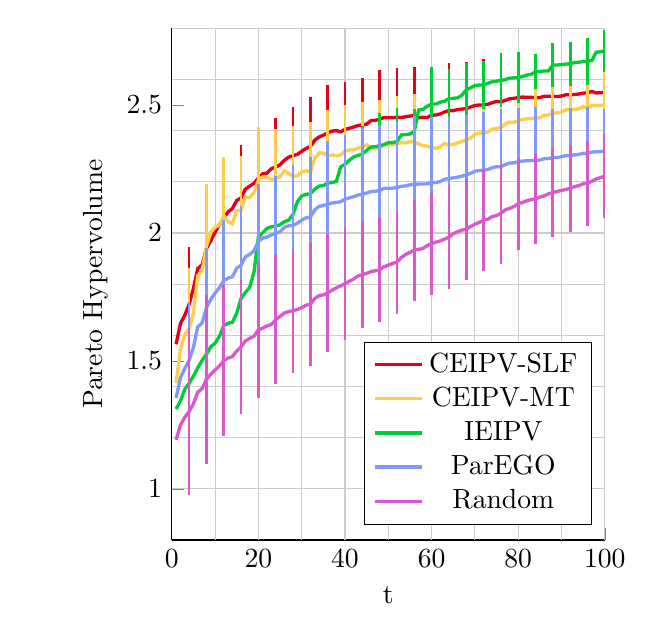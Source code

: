 % This file was created by matlab2tikz v0.3.0.
% Copyright (c) 2008--2012, Nico Schlömer <nico.schloemer@gmail.com>
% All rights reserved.
% 
% The latest updates can be retrieved from
%   http://www.mathworks.com/matlabcentral/fileexchange/22022-matlab2tikz
% where you can also make suggestions and rate matlab2tikz.
% 
% 
% 

% defining custom colors
\definecolor{mycolor1}{rgb}{0.9,0,0.1}
\definecolor{mycolor2}{rgb}{1,0.8,0.3}
\definecolor{mycolor3}{rgb}{0,0.8,0.2}
\definecolor{mycolor4}{rgb}{0.5,0.6,1}
\definecolor{mycolor5}{rgb}{0.85,0.35,0.8}

\begin{tikzpicture}

\begin{axis}[%
width=55mm,
height=65mm,
scale only axis,
xmin=0, xmax=100,
xlabel={t},
ymin=0.8, ymax=2.8,
ylabel={Pareto Hypervolume},
axis lines*=left,
legend style={at={(0.97,0.03)},anchor=south east,draw=black,fill=white,align=left},
unbounded coords=jump]
\addplot [
color=white!80!black,
solid,
forget plot
]
coordinates{
 (10,0.8)(10,2.8) 
};
\addplot [
color=white!80!black,
solid,
forget plot
]
coordinates{
 (20,0.8)(20,2.8) 
};
\addplot [
color=white!80!black,
solid,
forget plot
]
coordinates{
 (30,0.8)(30,2.8) 
};
\addplot [
color=white!80!black,
solid,
forget plot
]
coordinates{
 (40,0.8)(40,2.8) 
};
\addplot [
color=white!80!black,
solid,
forget plot
]
coordinates{
 (50,0.8)(50,2.8) 
};
\addplot [
color=white!80!black,
solid,
forget plot
]
coordinates{
 (60,0.8)(60,2.8) 
};
\addplot [
color=white!80!black,
solid,
forget plot
]
coordinates{
 (70,0.8)(70,2.8) 
};
\addplot [
color=white!80!black,
solid,
forget plot
]
coordinates{
 (80,0.8)(80,2.8) 
};
\addplot [
color=white!80!black,
solid,
forget plot
]
coordinates{
 (90,0.8)(90,2.8) 
};
\addplot [
color=white!80!black,
solid,
forget plot
]
coordinates{
 (100,0.8)(100,2.8) 
};
\addplot [
color=white!80!black,
solid,
forget plot
]
coordinates{
 (0,1)(100,1) 
};
\addplot [
color=white!80!black,
solid,
forget plot
]
coordinates{
 (0,1.2)(100,1.2) 
};
\addplot [
color=white!80!black,
solid,
forget plot
]
coordinates{
 (0,1.4)(100,1.4) 
};
\addplot [
color=white!80!black,
solid,
forget plot
]
coordinates{
 (0,1.6)(100,1.6) 
};
\addplot [
color=white!80!black,
solid,
forget plot
]
coordinates{
 (0,1.8)(100,1.8) 
};
\addplot [
color=white!80!black,
solid,
forget plot
]
coordinates{
 (0,2)(100,2) 
};
\addplot [
color=white!80!black,
solid,
forget plot
]
coordinates{
 (0,2.2)(100,2.2) 
};
\addplot [
color=white!80!black,
solid,
forget plot
]
coordinates{
 (0,2.4)(100,2.4) 
};
\addplot [
color=white!80!black,
solid,
forget plot
]
coordinates{
 (0,2.6)(100,2.6) 
};
\addplot [
color=white!80!black,
solid,
forget plot
]
coordinates{
 (0,2.8)(100,2.8) 
};
\addplot [
color=mycolor1,
solid,
line width=1.2pt
]
coordinates{
 (1,1.565)(2,1.646)(3,1.678)(4,1.721)(5,1.783)(6,1.861)(7,1.875)(8,1.939)(9,1.969)(10,2.003)(11,2.032)(12,2.058)(13,2.082)(14,2.095)(15,2.127)(16,2.137)(17,2.171)(18,2.183)(19,2.194)(20,2.215)(21,2.231)(22,2.234)(23,2.251)(24,2.257)(25,2.266)(26,2.284)(27,2.296)(28,2.302)(29,2.307)(30,2.319)(31,2.33)(32,2.338)(33,2.362)(34,2.375)(35,2.382)(36,2.392)(37,2.398)(38,2.4)(39,2.395)(40,2.405)(41,2.409)(42,2.414)(43,2.42)(44,2.422)(45,2.425)(46,2.439)(47,2.44)(48,2.444)(49,2.451)(50,2.45)(51,2.45)(52,2.452)(53,2.451)(54,2.454)(55,2.457)(56,2.458)(57,2.45)(58,2.452)(59,2.451)(60,2.46)(61,2.461)(62,2.465)(63,2.473)(64,2.478)(65,2.478)(66,2.482)(67,2.484)(68,2.486)(69,2.492)(70,2.498)(71,2.5)(72,2.5)(73,2.503)(74,2.509)(75,2.514)(76,2.512)(77,2.518)(78,2.524)(79,2.526)(80,2.529)(81,2.531)(82,2.53)(83,2.53)(84,2.528)(85,2.529)(86,2.534)(87,2.534)(88,2.534)(89,2.533)(90,2.535)(91,2.54)(92,2.54)(93,2.541)(94,2.543)(95,2.546)(96,2.548)(97,2.553)(98,2.547)(99,2.548)(100,2.55) 
};
\addlegendentry{CEIPV-SLF};

\addplot [
color=mycolor1,
solid,
line width=1.0pt,
forget plot
]
coordinates{
 (4,1.496)(4,1.947) 
};
\addplot [
color=mycolor1,
solid,
line width=1.0pt,
forget plot
]
coordinates{
 (8,1.707)(8,2.171) 
};
\addplot [
color=mycolor1,
solid,
line width=1.0pt,
forget plot
]
coordinates{
 (12,1.835)(12,2.281) 
};
\addplot [
color=mycolor1,
solid,
line width=1.0pt,
forget plot
]
coordinates{
 (16,1.93)(16,2.345) 
};
\addplot [
color=mycolor1,
solid,
line width=1.0pt,
forget plot
]
coordinates{
 (20,2.014)(20,2.415) 
};
\addplot [
color=mycolor1,
solid,
line width=1.0pt,
forget plot
]
coordinates{
 (24,2.063)(24,2.451) 
};
\addplot [
color=mycolor1,
solid,
line width=1.0pt,
forget plot
]
coordinates{
 (28,2.11)(28,2.493) 
};
\addplot [
color=mycolor1,
solid,
line width=1.0pt,
forget plot
]
coordinates{
 (32,2.145)(32,2.531) 
};
\addplot [
color=mycolor1,
solid,
line width=1.0pt,
forget plot
]
coordinates{
 (36,2.205)(36,2.579) 
};
\addplot [
color=mycolor1,
solid,
line width=1.0pt,
forget plot
]
coordinates{
 (40,2.22)(40,2.59) 
};
\addplot [
color=mycolor1,
solid,
line width=1.0pt,
forget plot
]
coordinates{
 (44,2.238)(44,2.605) 
};
\addplot [
color=mycolor1,
solid,
line width=1.0pt,
forget plot
]
coordinates{
 (48,2.253)(48,2.635) 
};
\addplot [
color=mycolor1,
solid,
line width=1.0pt,
forget plot
]
coordinates{
 (52,2.261)(52,2.643) 
};
\addplot [
color=mycolor1,
solid,
line width=1.0pt,
forget plot
]
coordinates{
 (56,2.269)(56,2.647) 
};
\addplot [
color=mycolor1,
solid,
line width=1.0pt,
forget plot
]
coordinates{
 (60,2.269)(60,2.65) 
};
\addplot [
color=mycolor1,
solid,
line width=1.0pt,
forget plot
]
coordinates{
 (64,2.292)(64,2.663) 
};
\addplot [
color=mycolor1,
solid,
line width=1.0pt,
forget plot
]
coordinates{
 (68,2.303)(68,2.669) 
};
\addplot [
color=mycolor1,
solid,
line width=1.0pt,
forget plot
]
coordinates{
 (72,2.319)(72,2.681) 
};
\addplot [
color=mycolor1,
solid,
line width=1.0pt,
forget plot
]
coordinates{
 (76,2.331)(76,2.693) 
};
\addplot [
color=mycolor1,
solid,
line width=1.0pt,
forget plot
]
coordinates{
 (80,2.353)(80,2.705) 
};
\addplot [
color=mycolor1,
solid,
line width=1.0pt,
forget plot
]
coordinates{
 (84,2.355)(84,2.701) 
};
\addplot [
color=mycolor1,
solid,
line width=1.0pt,
forget plot
]
coordinates{
 (88,2.365)(88,2.702) 
};
\addplot [
color=mycolor1,
solid,
line width=1.0pt,
forget plot
]
coordinates{
 (92,2.373)(92,2.707) 
};
\addplot [
color=mycolor1,
solid,
line width=1.0pt,
forget plot
]
coordinates{
 (96,2.38)(96,2.717) 
};
\addplot [
color=mycolor1,
solid,
line width=1.0pt,
forget plot
]
coordinates{
 (100,2.385)(100,2.715) 
};
\addplot [
color=mycolor2,
solid,
line width=1.2pt
]
coordinates{
 (1,1.414)(2,1.545)(3,1.602)(4,1.628)(5,1.687)(6,1.833)(7,1.851)(8,1.947)(9,2.002)(10,2.022)(11,2.03)(12,2.068)(13,2.044)(14,2.036)(15,2.087)(16,2.089)(17,2.14)(18,2.138)(19,2.157)(20,2.206)(21,2.219)(22,2.217)(23,2.209)(24,2.211)(25,2.22)(26,2.243)(27,2.233)(28,2.221)(29,2.223)(30,2.239)(31,2.243)(32,2.239)(33,2.291)(34,2.313)(35,2.312)(36,2.301)(37,2.305)(38,2.302)(39,2.304)(40,2.32)(41,2.324)(42,2.325)(43,2.331)(44,2.336)(45,2.344)(46,2.329)(47,2.329)(48,2.332)(49,2.345)(50,2.344)(51,2.345)(52,2.348)(53,2.353)(54,2.352)(55,2.357)(56,2.356)(57,2.348)(58,2.341)(59,2.339)(60,2.335)(61,2.331)(62,2.335)(63,2.35)(64,2.343)(65,2.346)(66,2.352)(67,2.358)(68,2.363)(69,2.371)(70,2.385)(71,2.39)(72,2.39)(73,2.394)(74,2.406)(75,2.409)(76,2.412)(77,2.426)(78,2.433)(79,2.432)(80,2.439)(81,2.443)(82,2.446)(83,2.447)(84,2.448)(85,2.45)(86,2.46)(87,2.461)(88,2.469)(89,2.469)(90,2.473)(91,2.482)(92,2.481)(93,2.483)(94,2.485)(95,2.494)(96,2.487)(97,2.498)(98,2.498)(99,2.499)(100,2.501) 
};
\addlegendentry{CEIPV-MT};

\addplot [
color=mycolor2,
solid,
line width=1.0pt,
forget plot
]
coordinates{
 (4,1.393)(4,1.863) 
};
\addplot [
color=mycolor2,
solid,
line width=1.0pt,
forget plot
]
coordinates{
 (8,1.702)(8,2.193) 
};
\addplot [
color=mycolor2,
solid,
line width=1.0pt,
forget plot
]
coordinates{
 (12,1.839)(12,2.297) 
};
\addplot [
color=mycolor2,
solid,
line width=1.0pt,
forget plot
]
coordinates{
 (16,1.875)(16,2.302) 
};
\addplot [
color=mycolor2,
solid,
line width=1.0pt,
forget plot
]
coordinates{
 (20,1.999)(20,2.413) 
};
\addplot [
color=mycolor2,
solid,
line width=1.0pt,
forget plot
]
coordinates{
 (24,2.017)(24,2.405) 
};
\addplot [
color=mycolor2,
solid,
line width=1.0pt,
forget plot
]
coordinates{
 (28,2.027)(28,2.416) 
};
\addplot [
color=mycolor2,
solid,
line width=1.0pt,
forget plot
]
coordinates{
 (32,2.045)(32,2.434) 
};
\addplot [
color=mycolor2,
solid,
line width=1.0pt,
forget plot
]
coordinates{
 (36,2.121)(36,2.48) 
};
\addplot [
color=mycolor2,
solid,
line width=1.0pt,
forget plot
]
coordinates{
 (40,2.141)(40,2.499) 
};
\addplot [
color=mycolor2,
solid,
line width=1.0pt,
forget plot
]
coordinates{
 (44,2.162)(44,2.511) 
};
\addplot [
color=mycolor2,
solid,
line width=1.0pt,
forget plot
]
coordinates{
 (48,2.142)(48,2.521) 
};
\addplot [
color=mycolor2,
solid,
line width=1.0pt,
forget plot
]
coordinates{
 (52,2.16)(52,2.537) 
};
\addplot [
color=mycolor2,
solid,
line width=1.0pt,
forget plot
]
coordinates{
 (56,2.17)(56,2.542) 
};
\addplot [
color=mycolor2,
solid,
line width=1.0pt,
forget plot
]
coordinates{
 (60,2.149)(60,2.521) 
};
\addplot [
color=mycolor2,
solid,
line width=1.0pt,
forget plot
]
coordinates{
 (64,2.155)(64,2.532) 
};
\addplot [
color=mycolor2,
solid,
line width=1.0pt,
forget plot
]
coordinates{
 (68,2.175)(68,2.551) 
};
\addplot [
color=mycolor2,
solid,
line width=1.0pt,
forget plot
]
coordinates{
 (72,2.201)(72,2.58) 
};
\addplot [
color=mycolor2,
solid,
line width=1.0pt,
forget plot
]
coordinates{
 (76,2.221)(76,2.602) 
};
\addplot [
color=mycolor2,
solid,
line width=1.0pt,
forget plot
]
coordinates{
 (80,2.248)(80,2.63) 
};
\addplot [
color=mycolor2,
solid,
line width=1.0pt,
forget plot
]
coordinates{
 (84,2.257)(84,2.639) 
};
\addplot [
color=mycolor2,
solid,
line width=1.0pt,
forget plot
]
coordinates{
 (88,2.278)(88,2.659) 
};
\addplot [
color=mycolor2,
solid,
line width=1.0pt,
forget plot
]
coordinates{
 (92,2.29)(92,2.672) 
};
\addplot [
color=mycolor2,
solid,
line width=1.0pt,
forget plot
]
coordinates{
 (96,2.292)(96,2.682) 
};
\addplot [
color=mycolor2,
solid,
line width=1.0pt,
forget plot
]
coordinates{
 (100,2.303)(100,2.698) 
};
\addplot [
color=mycolor3,
solid,
line width=1.2pt
]
coordinates{
 (1,1.312)(2,1.343)(3,1.389)(4,1.412)(5,1.44)(6,1.472)(7,1.502)(8,1.526)(9,1.555)(10,1.569)(11,1.596)(12,1.637)(13,1.647)(14,1.651)(15,1.686)(16,1.744)(17,1.767)(18,1.788)(19,1.848)(20,1.984)(21,2.001)(22,2.018)(23,2.024)(24,2.027)(25,2.032)(26,2.044)(27,2.05)(28,2.072)(29,2.122)(30,2.144)(31,2.151)(32,2.153)(33,2.171)(34,2.183)(35,2.185)(36,2.195)(37,2.197)(38,2.201)(39,2.258)(40,2.268)(41,2.284)(42,2.297)(43,2.303)(44,2.308)(45,2.323)(46,2.336)(47,2.337)(48,2.341)(49,2.345)(50,2.353)(51,2.353)(52,2.357)(53,2.383)(54,2.384)(55,2.387)(56,2.396)(57,2.48)(58,2.483)(59,2.495)(60,2.504)(61,2.504)(62,2.511)(63,2.515)(64,2.525)(65,2.526)(66,2.528)(67,2.538)(68,2.559)(69,2.567)(70,2.576)(71,2.578)(72,2.578)(73,2.585)(74,2.591)(75,2.593)(76,2.596)(77,2.599)(78,2.605)(79,2.606)(80,2.607)(81,2.611)(82,2.617)(83,2.62)(84,2.63)(85,2.631)(86,2.633)(87,2.633)(88,2.656)(89,2.656)(90,2.658)(91,2.66)(92,2.661)(93,2.666)(94,2.667)(95,2.67)(96,2.671)(97,2.674)(98,2.706)(99,2.708)(100,2.711) 
};
\addlegendentry{IEIPV};

\addplot [
color=mycolor3,
solid,
line width=1.0pt,
forget plot
]
coordinates{
 (4,1.221)(4,1.603) 
};
\addplot [
color=mycolor3,
solid,
line width=1.0pt,
forget plot
]
coordinates{
 (8,1.335)(8,1.716) 
};
\addplot [
color=mycolor3,
solid,
line width=1.0pt,
forget plot
]
coordinates{
 (12,1.429)(12,1.844) 
};
\addplot [
color=mycolor3,
solid,
line width=1.0pt,
forget plot
]
coordinates{
 (16,1.571)(16,1.917) 
};
\addplot [
color=mycolor3,
solid,
line width=1.0pt,
forget plot
]
coordinates{
 (20,1.84)(20,2.128) 
};
\addplot [
color=mycolor3,
solid,
line width=1.0pt,
forget plot
]
coordinates{
 (24,1.868)(24,2.185) 
};
\addplot [
color=mycolor3,
solid,
line width=1.0pt,
forget plot
]
coordinates{
 (28,1.955)(28,2.189) 
};
\addplot [
color=mycolor3,
solid,
line width=1.0pt,
forget plot
]
coordinates{
 (32,2.016)(32,2.29) 
};
\addplot [
color=mycolor3,
solid,
line width=1.0pt,
forget plot
]
coordinates{
 (36,2.067)(36,2.323) 
};
\addplot [
color=mycolor3,
solid,
line width=1.0pt,
forget plot
]
coordinates{
 (40,2.165)(40,2.37) 
};
\addplot [
color=mycolor3,
solid,
line width=1.0pt,
forget plot
]
coordinates{
 (44,2.199)(44,2.417) 
};
\addplot [
color=mycolor3,
solid,
line width=1.0pt,
forget plot
]
coordinates{
 (48,2.213)(48,2.47) 
};
\addplot [
color=mycolor3,
solid,
line width=1.0pt,
forget plot
]
coordinates{
 (52,2.224)(52,2.49) 
};
\addplot [
color=mycolor3,
solid,
line width=1.0pt,
forget plot
]
coordinates{
 (56,2.307)(56,2.485) 
};
\addplot [
color=mycolor3,
solid,
line width=1.0pt,
forget plot
]
coordinates{
 (60,2.361)(60,2.647) 
};
\addplot [
color=mycolor3,
solid,
line width=1.0pt,
forget plot
]
coordinates{
 (64,2.408)(64,2.642) 
};
\addplot [
color=mycolor3,
solid,
line width=1.0pt,
forget plot
]
coordinates{
 (68,2.452)(68,2.666) 
};
\addplot [
color=mycolor3,
solid,
line width=1.0pt,
forget plot
]
coordinates{
 (72,2.483)(72,2.673) 
};
\addplot [
color=mycolor3,
solid,
line width=1.0pt,
forget plot
]
coordinates{
 (76,2.491)(76,2.702) 
};
\addplot [
color=mycolor3,
solid,
line width=1.0pt,
forget plot
]
coordinates{
 (80,2.509)(80,2.706) 
};
\addplot [
color=mycolor3,
solid,
line width=1.0pt,
forget plot
]
coordinates{
 (84,2.562)(84,2.698) 
};
\addplot [
color=mycolor3,
solid,
line width=1.0pt,
forget plot
]
coordinates{
 (88,2.571)(88,2.741) 
};
\addplot [
color=mycolor3,
solid,
line width=1.0pt,
forget plot
]
coordinates{
 (92,2.576)(92,2.747) 
};
\addplot [
color=mycolor3,
solid,
line width=1.0pt,
forget plot
]
coordinates{
 (96,2.579)(96,2.763) 
};
\addplot [
color=mycolor3,
solid,
line width=1.0pt,
forget plot
]
coordinates{
 (100,2.628)(100,2.794) 
};
\addplot [
color=mycolor4,
solid,
line width=1.2pt
]
coordinates{
 (1,1.355)(2,1.434)(3,1.47)(4,1.502)(5,1.553)(6,1.633)(7,1.648)(8,1.708)(9,1.74)(10,1.765)(11,1.786)(12,1.814)(13,1.823)(14,1.829)(15,1.862)(16,1.874)(17,1.907)(18,1.916)(19,1.931)(20,1.967)(21,1.98)(22,1.984)(23,1.992)(24,1.997)(25,2.005)(26,2.022)(27,2.028)(28,2.03)(29,2.038)(30,2.05)(31,2.059)(32,2.062)(33,2.09)(34,2.104)(35,2.107)(36,2.112)(37,2.117)(38,2.119)(39,2.122)(40,2.132)(41,2.137)(42,2.142)(43,2.148)(44,2.151)(45,2.156)(46,2.162)(47,2.163)(48,2.166)(49,2.174)(50,2.175)(51,2.175)(52,2.178)(53,2.182)(54,2.184)(55,2.188)(56,2.19)(57,2.191)(58,2.191)(59,2.192)(60,2.197)(61,2.197)(62,2.201)(63,2.21)(64,2.213)(65,2.215)(66,2.218)(67,2.222)(68,2.227)(69,2.233)(70,2.241)(71,2.244)(72,2.245)(73,2.248)(74,2.255)(75,2.259)(76,2.259)(77,2.267)(78,2.273)(79,2.274)(80,2.278)(81,2.281)(82,2.282)(83,2.283)(84,2.283)(85,2.285)(86,2.29)(87,2.291)(88,2.295)(89,2.295)(90,2.298)(91,2.302)(92,2.303)(93,2.305)(94,2.307)(95,2.311)(96,2.311)(97,2.316)(98,2.317)(99,2.318)(100,2.32) 
};
\addlegendentry{ParEGO};

\addplot [
color=mycolor4,
solid,
line width=1.0pt,
forget plot
]
coordinates{
 (4,1.273)(4,1.732) 
};
\addplot [
color=mycolor4,
solid,
line width=1.0pt,
forget plot
]
coordinates{
 (8,1.475)(8,1.941) 
};
\addplot [
color=mycolor4,
solid,
line width=1.0pt,
forget plot
]
coordinates{
 (12,1.576)(12,2.051) 
};
\addplot [
color=mycolor4,
solid,
line width=1.0pt,
forget plot
]
coordinates{
 (16,1.64)(16,2.107) 
};
\addplot [
color=mycolor4,
solid,
line width=1.0pt,
forget plot
]
coordinates{
 (20,1.742)(20,2.191) 
};
\addplot [
color=mycolor4,
solid,
line width=1.0pt,
forget plot
]
coordinates{
 (24,1.772)(24,2.223) 
};
\addplot [
color=mycolor4,
solid,
line width=1.0pt,
forget plot
]
coordinates{
 (28,1.796)(28,2.264) 
};
\addplot [
color=mycolor4,
solid,
line width=1.0pt,
forget plot
]
coordinates{
 (32,1.828)(32,2.296) 
};
\addplot [
color=mycolor4,
solid,
line width=1.0pt,
forget plot
]
coordinates{
 (36,1.865)(36,2.359) 
};
\addplot [
color=mycolor4,
solid,
line width=1.0pt,
forget plot
]
coordinates{
 (40,1.881)(40,2.384) 
};
\addplot [
color=mycolor4,
solid,
line width=1.0pt,
forget plot
]
coordinates{
 (44,1.893)(44,2.409) 
};
\addplot [
color=mycolor4,
solid,
line width=1.0pt,
forget plot
]
coordinates{
 (48,1.911)(48,2.422) 
};
\addplot [
color=mycolor4,
solid,
line width=1.0pt,
forget plot
]
coordinates{
 (52,1.921)(52,2.434) 
};
\addplot [
color=mycolor4,
solid,
line width=1.0pt,
forget plot
]
coordinates{
 (56,1.922)(56,2.458) 
};
\addplot [
color=mycolor4,
solid,
line width=1.0pt,
forget plot
]
coordinates{
 (60,1.941)(60,2.453) 
};
\addplot [
color=mycolor4,
solid,
line width=1.0pt,
forget plot
]
coordinates{
 (64,1.973)(64,2.452) 
};
\addplot [
color=mycolor4,
solid,
line width=1.0pt,
forget plot
]
coordinates{
 (68,1.992)(68,2.461) 
};
\addplot [
color=mycolor4,
solid,
line width=1.0pt,
forget plot
]
coordinates{
 (72,2.018)(72,2.471) 
};
\addplot [
color=mycolor4,
solid,
line width=1.0pt,
forget plot
]
coordinates{
 (76,2.036)(76,2.483) 
};
\addplot [
color=mycolor4,
solid,
line width=1.0pt,
forget plot
]
coordinates{
 (80,2.067)(80,2.49) 
};
\addplot [
color=mycolor4,
solid,
line width=1.0pt,
forget plot
]
coordinates{
 (84,2.074)(84,2.492) 
};
\addplot [
color=mycolor4,
solid,
line width=1.0pt,
forget plot
]
coordinates{
 (88,2.106)(88,2.484) 
};
\addplot [
color=mycolor4,
solid,
line width=1.0pt,
forget plot
]
coordinates{
 (92,2.118)(92,2.488) 
};
\addplot [
color=mycolor4,
solid,
line width=1.0pt,
forget plot
]
coordinates{
 (96,2.131)(96,2.491) 
};
\addplot [
color=mycolor4,
solid,
line width=1.0pt,
forget plot
]
coordinates{
 (100,2.155)(100,2.486) 
};
\addplot [
color=mycolor5,
solid,
line width=1.2pt
]
coordinates{
 (1,1.192)(2,1.249)(3,1.279)(4,1.302)(5,1.332)(6,1.378)(7,1.391)(8,1.428)(9,1.448)(10,1.465)(11,1.48)(12,1.501)(13,1.511)(14,1.517)(15,1.539)(16,1.554)(17,1.578)(18,1.588)(19,1.597)(20,1.621)(21,1.628)(22,1.637)(23,1.642)(24,1.661)(25,1.674)(26,1.687)(27,1.693)(28,1.696)(29,1.701)(30,1.708)(31,1.718)(32,1.721)(33,1.743)(34,1.755)(35,1.758)(36,1.766)(37,1.776)(38,1.786)(39,1.793)(40,1.802)(41,1.811)(42,1.82)(43,1.832)(44,1.837)(45,1.842)(46,1.849)(47,1.852)(48,1.856)(49,1.868)(50,1.874)(51,1.881)(52,1.886)(53,1.904)(54,1.916)(55,1.924)(56,1.933)(57,1.936)(58,1.939)(59,1.951)(60,1.958)(61,1.964)(62,1.969)(63,1.976)(64,1.983)(65,1.997)(66,2.005)(67,2.011)(68,2.014)(69,2.025)(70,2.034)(71,2.041)(72,2.05)(73,2.054)(74,2.064)(75,2.068)(76,2.077)(77,2.09)(78,2.096)(79,2.103)(80,2.114)(81,2.119)(82,2.126)(83,2.13)(84,2.133)(85,2.14)(86,2.145)(87,2.153)(88,2.158)(89,2.162)(90,2.166)(91,2.17)(92,2.174)(93,2.181)(94,2.185)(95,2.192)(96,2.194)(97,2.202)(98,2.211)(99,2.216)(100,2.223) 
};
\addlegendentry{Random};

\addplot [
color=mycolor5,
solid,
line width=1.0pt,
forget plot
]
coordinates{
 (4,0.976)(4,1.628) 
};
\addplot [
color=mycolor5,
solid,
line width=1.0pt,
forget plot
]
coordinates{
 (8,1.099)(8,1.757) 
};
\addplot [
color=mycolor5,
solid,
line width=1.0pt,
forget plot
]
coordinates{
 (12,1.205)(12,1.797) 
};
\addplot [
color=mycolor5,
solid,
line width=1.0pt,
forget plot
]
coordinates{
 (16,1.292)(16,1.816) 
};
\addplot [
color=mycolor5,
solid,
line width=1.0pt,
forget plot
]
coordinates{
 (20,1.355)(20,1.887) 
};
\addplot [
color=mycolor5,
solid,
line width=1.0pt,
forget plot
]
coordinates{
 (24,1.41)(24,1.913) 
};
\addplot [
color=mycolor5,
solid,
line width=1.0pt,
forget plot
]
coordinates{
 (28,1.453)(28,1.939) 
};
\addplot [
color=mycolor5,
solid,
line width=1.0pt,
forget plot
]
coordinates{
 (32,1.48)(32,1.962) 
};
\addplot [
color=mycolor5,
solid,
line width=1.0pt,
forget plot
]
coordinates{
 (36,1.534)(36,1.997) 
};
\addplot [
color=mycolor5,
solid,
line width=1.0pt,
forget plot
]
coordinates{
 (40,1.582)(40,2.022) 
};
\addplot [
color=mycolor5,
solid,
line width=1.0pt,
forget plot
]
coordinates{
 (44,1.629)(44,2.045) 
};
\addplot [
color=mycolor5,
solid,
line width=1.0pt,
forget plot
]
coordinates{
 (48,1.651)(48,2.062) 
};
\addplot [
color=mycolor5,
solid,
line width=1.0pt,
forget plot
]
coordinates{
 (52,1.685)(52,2.088) 
};
\addplot [
color=mycolor5,
solid,
line width=1.0pt,
forget plot
]
coordinates{
 (56,1.736)(56,2.129) 
};
\addplot [
color=mycolor5,
solid,
line width=1.0pt,
forget plot
]
coordinates{
 (60,1.759)(60,2.158) 
};
\addplot [
color=mycolor5,
solid,
line width=1.0pt,
forget plot
]
coordinates{
 (64,1.781)(64,2.186) 
};
\addplot [
color=mycolor5,
solid,
line width=1.0pt,
forget plot
]
coordinates{
 (68,1.816)(68,2.212) 
};
\addplot [
color=mycolor5,
solid,
line width=1.0pt,
forget plot
]
coordinates{
 (72,1.853)(72,2.248) 
};
\addplot [
color=mycolor5,
solid,
line width=1.0pt,
forget plot
]
coordinates{
 (76,1.88)(76,2.274) 
};
\addplot [
color=mycolor5,
solid,
line width=1.0pt,
forget plot
]
coordinates{
 (80,1.934)(80,2.294) 
};
\addplot [
color=mycolor5,
solid,
line width=1.0pt,
forget plot
]
coordinates{
 (84,1.955)(84,2.311) 
};
\addplot [
color=mycolor5,
solid,
line width=1.0pt,
forget plot
]
coordinates{
 (88,1.984)(88,2.332) 
};
\addplot [
color=mycolor5,
solid,
line width=1.0pt,
forget plot
]
coordinates{
 (92,2.004)(92,2.344) 
};
\addplot [
color=mycolor5,
solid,
line width=1.0pt,
forget plot
]
coordinates{
 (96,2.027)(96,2.36) 
};
\addplot [
color=mycolor5,
solid,
line width=1.0pt,
forget plot
]
coordinates{
 (100,2.06)(100,2.385) 
};
\end{axis}
\end{tikzpicture}%